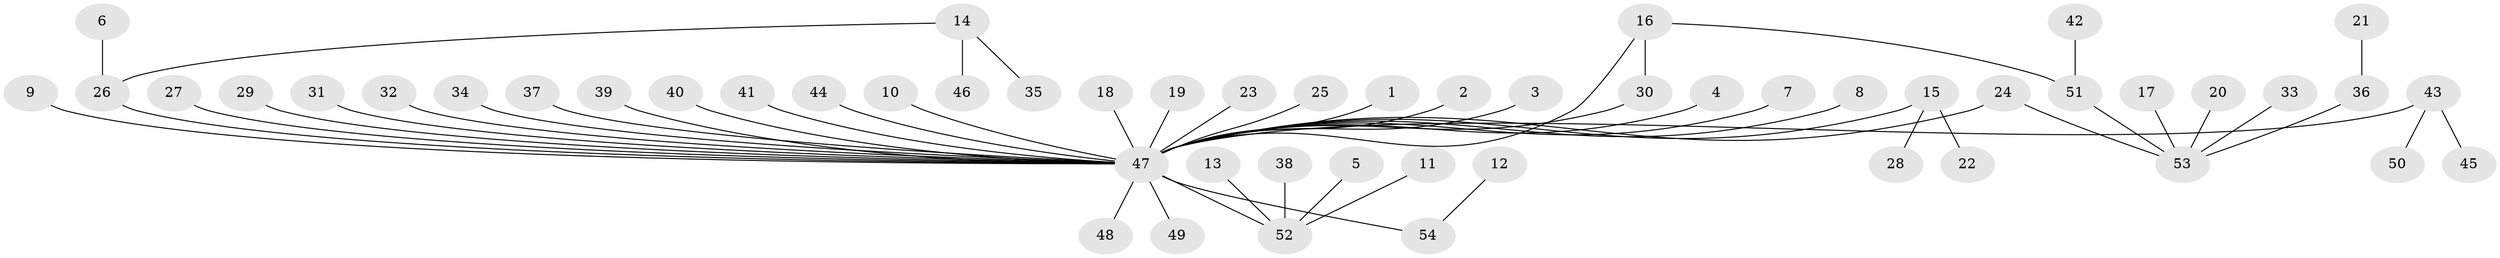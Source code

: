// original degree distribution, {3: 0.08490566037735849, 36: 0.009433962264150943, 1: 0.5849056603773585, 2: 0.24528301886792453, 5: 0.02830188679245283, 6: 0.009433962264150943, 8: 0.009433962264150943, 4: 0.02830188679245283}
// Generated by graph-tools (version 1.1) at 2025/49/03/09/25 03:49:46]
// undirected, 54 vertices, 55 edges
graph export_dot {
graph [start="1"]
  node [color=gray90,style=filled];
  1;
  2;
  3;
  4;
  5;
  6;
  7;
  8;
  9;
  10;
  11;
  12;
  13;
  14;
  15;
  16;
  17;
  18;
  19;
  20;
  21;
  22;
  23;
  24;
  25;
  26;
  27;
  28;
  29;
  30;
  31;
  32;
  33;
  34;
  35;
  36;
  37;
  38;
  39;
  40;
  41;
  42;
  43;
  44;
  45;
  46;
  47;
  48;
  49;
  50;
  51;
  52;
  53;
  54;
  1 -- 47 [weight=1.0];
  2 -- 47 [weight=1.0];
  3 -- 47 [weight=1.0];
  4 -- 47 [weight=1.0];
  5 -- 52 [weight=1.0];
  6 -- 26 [weight=1.0];
  7 -- 47 [weight=1.0];
  8 -- 47 [weight=1.0];
  9 -- 47 [weight=1.0];
  10 -- 47 [weight=1.0];
  11 -- 52 [weight=1.0];
  12 -- 54 [weight=1.0];
  13 -- 52 [weight=1.0];
  14 -- 26 [weight=1.0];
  14 -- 35 [weight=1.0];
  14 -- 46 [weight=1.0];
  15 -- 22 [weight=1.0];
  15 -- 28 [weight=1.0];
  15 -- 47 [weight=1.0];
  16 -- 30 [weight=1.0];
  16 -- 47 [weight=1.0];
  16 -- 51 [weight=1.0];
  17 -- 53 [weight=1.0];
  18 -- 47 [weight=1.0];
  19 -- 47 [weight=1.0];
  20 -- 53 [weight=1.0];
  21 -- 36 [weight=1.0];
  23 -- 47 [weight=1.0];
  24 -- 47 [weight=1.0];
  24 -- 53 [weight=1.0];
  25 -- 47 [weight=1.0];
  26 -- 47 [weight=2.0];
  27 -- 47 [weight=1.0];
  29 -- 47 [weight=1.0];
  30 -- 47 [weight=1.0];
  31 -- 47 [weight=1.0];
  32 -- 47 [weight=1.0];
  33 -- 53 [weight=1.0];
  34 -- 47 [weight=1.0];
  36 -- 53 [weight=1.0];
  37 -- 47 [weight=1.0];
  38 -- 52 [weight=1.0];
  39 -- 47 [weight=1.0];
  40 -- 47 [weight=1.0];
  41 -- 47 [weight=1.0];
  42 -- 51 [weight=1.0];
  43 -- 45 [weight=1.0];
  43 -- 47 [weight=2.0];
  43 -- 50 [weight=1.0];
  44 -- 47 [weight=1.0];
  47 -- 48 [weight=1.0];
  47 -- 49 [weight=1.0];
  47 -- 52 [weight=1.0];
  47 -- 54 [weight=1.0];
  51 -- 53 [weight=1.0];
}
